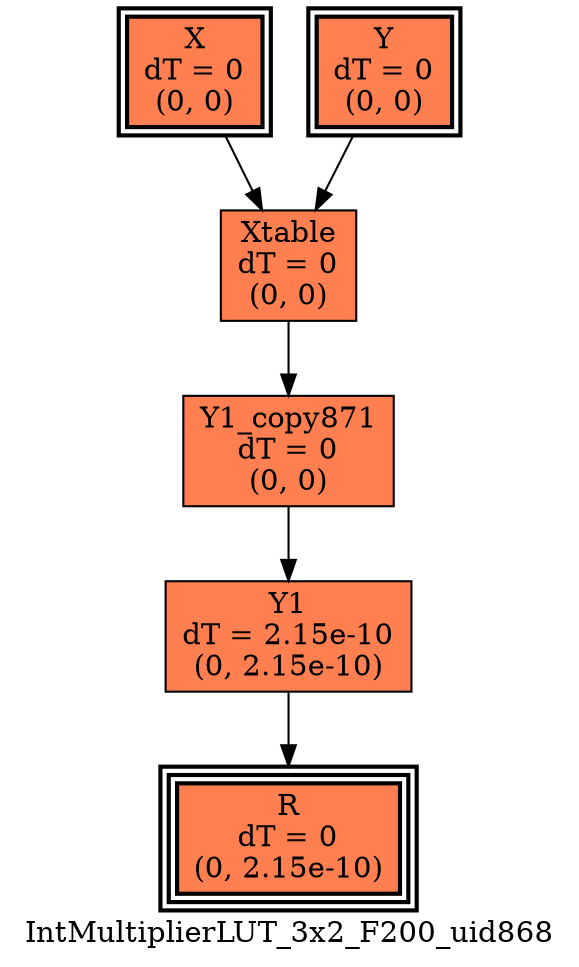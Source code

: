digraph IntMultiplierLUT_3x2_F200_uid868
{
	//graph drawing options
	label=IntMultiplierLUT_3x2_F200_uid868;
	labelloc=bottom;
	labeljust=right;
	ratio=auto;
	nodesep=0.25;
	ranksep=0.5;

	//input/output signals of operator IntMultiplierLUT_3x2_F200_uid868
	X__IntMultiplierLUT_3x2_F200_uid868 [ label="X\ndT = 0\n(0, 0)", shape=box, color=black, style="bold, filled", fillcolor=coral, peripheries=2 ];
	Y__IntMultiplierLUT_3x2_F200_uid868 [ label="Y\ndT = 0\n(0, 0)", shape=box, color=black, style="bold, filled", fillcolor=coral, peripheries=2 ];
	R__IntMultiplierLUT_3x2_F200_uid868 [ label="R\ndT = 0\n(0, 2.15e-10)", shape=box, color=black, style="bold, filled", fillcolor=coral, peripheries=3 ];
	{rank=same X__IntMultiplierLUT_3x2_F200_uid868, Y__IntMultiplierLUT_3x2_F200_uid868};
	{rank=same R__IntMultiplierLUT_3x2_F200_uid868};
	//internal signals of operator IntMultiplierLUT_3x2_F200_uid868
	Xtable__IntMultiplierLUT_3x2_F200_uid868 [ label="Xtable\ndT = 0\n(0, 0)", shape=box, color=black, style=filled, fillcolor=coral, peripheries=1 ];
	Y1__IntMultiplierLUT_3x2_F200_uid868 [ label="Y1\ndT = 2.15e-10\n(0, 2.15e-10)", shape=box, color=black, style=filled, fillcolor=coral, peripheries=1 ];
	Y1_copy871__IntMultiplierLUT_3x2_F200_uid868 [ label="Y1_copy871\ndT = 0\n(0, 0)", shape=box, color=black, style=filled, fillcolor=coral, peripheries=1 ];

	//subcomponents of operator IntMultiplierLUT_3x2_F200_uid868

	//input and internal signal connections of operator IntMultiplierLUT_3x2_F200_uid868
	X__IntMultiplierLUT_3x2_F200_uid868 -> Xtable__IntMultiplierLUT_3x2_F200_uid868 [ arrowhead=normal, arrowsize=1.0, arrowtail=normal, color=black, dir=forward  ];
	Y__IntMultiplierLUT_3x2_F200_uid868 -> Xtable__IntMultiplierLUT_3x2_F200_uid868 [ arrowhead=normal, arrowsize=1.0, arrowtail=normal, color=black, dir=forward  ];
	Xtable__IntMultiplierLUT_3x2_F200_uid868 -> Y1_copy871__IntMultiplierLUT_3x2_F200_uid868 [ arrowhead=normal, arrowsize=1.0, arrowtail=normal, color=black, dir=forward  ];
	Y1__IntMultiplierLUT_3x2_F200_uid868 -> R__IntMultiplierLUT_3x2_F200_uid868 [ arrowhead=normal, arrowsize=1.0, arrowtail=normal, color=black, dir=forward  ];
	Y1_copy871__IntMultiplierLUT_3x2_F200_uid868 -> Y1__IntMultiplierLUT_3x2_F200_uid868 [ arrowhead=normal, arrowsize=1.0, arrowtail=normal, color=black, dir=forward  ];
}

